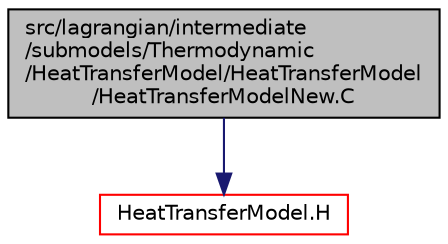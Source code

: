 digraph "src/lagrangian/intermediate/submodels/Thermodynamic/HeatTransferModel/HeatTransferModel/HeatTransferModelNew.C"
{
  bgcolor="transparent";
  edge [fontname="Helvetica",fontsize="10",labelfontname="Helvetica",labelfontsize="10"];
  node [fontname="Helvetica",fontsize="10",shape=record];
  Node1 [label="src/lagrangian/intermediate\l/submodels/Thermodynamic\l/HeatTransferModel/HeatTransferModel\l/HeatTransferModelNew.C",height=0.2,width=0.4,color="black", fillcolor="grey75", style="filled" fontcolor="black"];
  Node1 -> Node2 [color="midnightblue",fontsize="10",style="solid",fontname="Helvetica"];
  Node2 [label="HeatTransferModel.H",height=0.2,width=0.4,color="red",URL="$HeatTransferModel_8H.html"];
}
